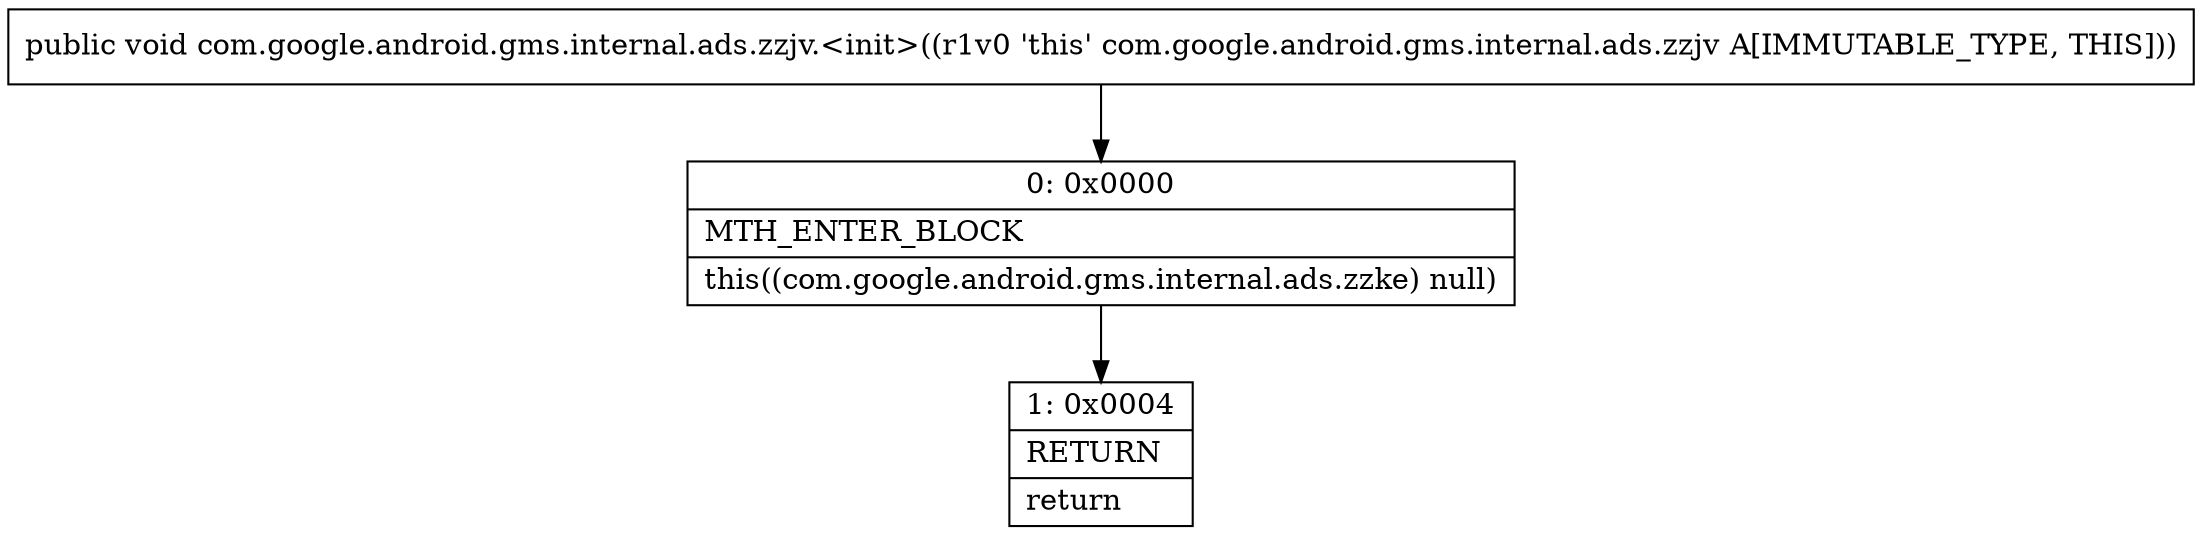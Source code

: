 digraph "CFG forcom.google.android.gms.internal.ads.zzjv.\<init\>()V" {
Node_0 [shape=record,label="{0\:\ 0x0000|MTH_ENTER_BLOCK\l|this((com.google.android.gms.internal.ads.zzke) null)\l}"];
Node_1 [shape=record,label="{1\:\ 0x0004|RETURN\l|return\l}"];
MethodNode[shape=record,label="{public void com.google.android.gms.internal.ads.zzjv.\<init\>((r1v0 'this' com.google.android.gms.internal.ads.zzjv A[IMMUTABLE_TYPE, THIS])) }"];
MethodNode -> Node_0;
Node_0 -> Node_1;
}

